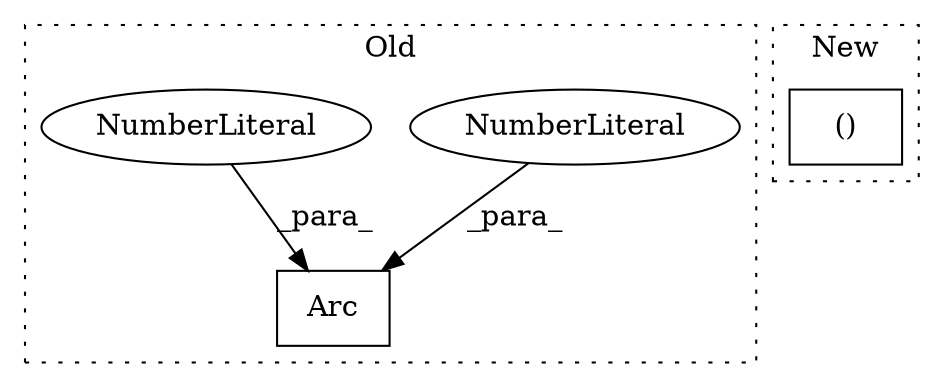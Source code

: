 digraph G {
subgraph cluster0 {
1 [label="Arc" a="32" s="17935,17971" l="9,1" shape="box"];
3 [label="NumberLiteral" a="34" s="17968" l="3" shape="ellipse"];
4 [label="NumberLiteral" a="34" s="17964" l="3" shape="ellipse"];
label = "Old";
style="dotted";
}
subgraph cluster1 {
2 [label="()" a="106" s="17926" l="41" shape="box"];
label = "New";
style="dotted";
}
3 -> 1 [label="_para_"];
4 -> 1 [label="_para_"];
}